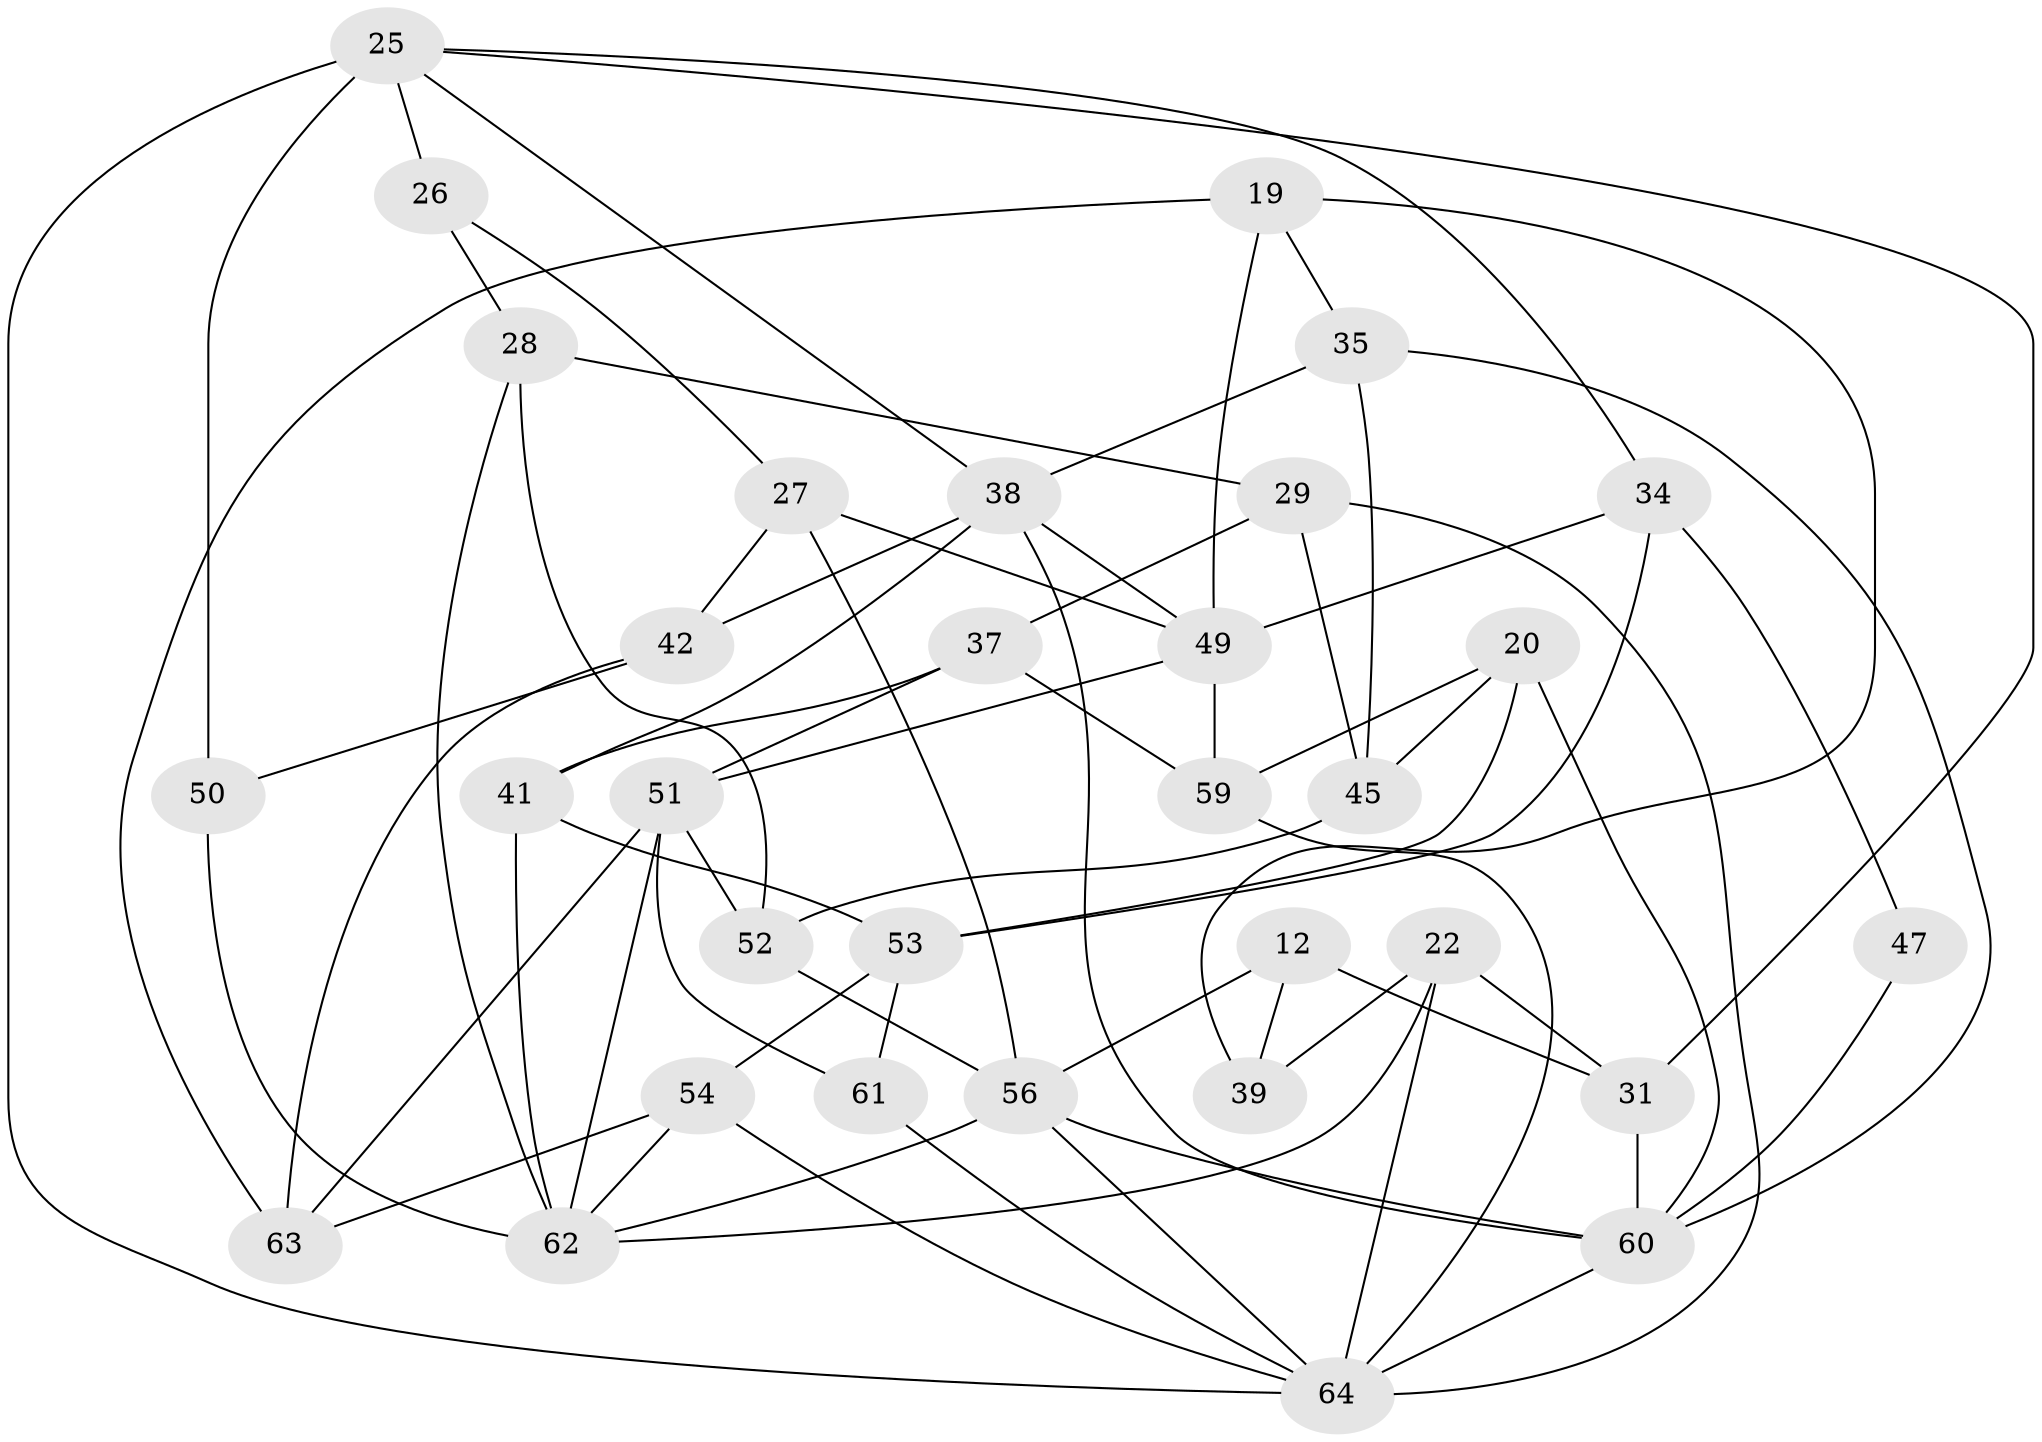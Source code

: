 // original degree distribution, {4: 1.0}
// Generated by graph-tools (version 1.1) at 2025/01/03/04/25 22:01:59]
// undirected, 32 vertices, 71 edges
graph export_dot {
graph [start="1"]
  node [color=gray90,style=filled];
  12;
  19 [super="+14"];
  20;
  22;
  25 [super="+2+7+18"];
  26;
  27 [super="+13"];
  28;
  29;
  31;
  34 [super="+21"];
  35;
  37;
  38 [super="+17"];
  39;
  41 [super="+36"];
  42;
  45;
  47;
  49 [super="+1+30+32"];
  50;
  51 [super="+48+10+40"];
  52;
  53 [super="+46"];
  54;
  56 [super="+9+43"];
  59 [super="+24"];
  60 [super="+44+55+15"];
  61;
  62 [super="+57"];
  63;
  64 [super="+3+33+58+11"];
  12 -- 31;
  12 -- 39;
  12 -- 56 [weight=2];
  19 -- 35;
  19 -- 39 [weight=2];
  19 -- 63;
  19 -- 49 [weight=2];
  20 -- 60;
  20 -- 45;
  20 -- 59;
  20 -- 53;
  22 -- 39;
  22 -- 31;
  22 -- 64;
  22 -- 62;
  25 -- 34;
  25 -- 50 [weight=2];
  25 -- 26 [weight=2];
  25 -- 31;
  25 -- 64 [weight=3];
  25 -- 38;
  26 -- 28;
  26 -- 27;
  27 -- 49;
  27 -- 56 [weight=3];
  27 -- 42;
  28 -- 29;
  28 -- 52;
  28 -- 62;
  29 -- 37;
  29 -- 45;
  29 -- 64;
  31 -- 60;
  34 -- 47 [weight=2];
  34 -- 53;
  34 -- 49 [weight=2];
  35 -- 38;
  35 -- 45;
  35 -- 60;
  37 -- 59;
  37 -- 51;
  37 -- 41;
  38 -- 49 [weight=2];
  38 -- 41 [weight=2];
  38 -- 42;
  38 -- 60;
  41 -- 62 [weight=2];
  41 -- 53;
  42 -- 63;
  42 -- 50;
  45 -- 52;
  47 -- 60 [weight=2];
  49 -- 51 [weight=3];
  49 -- 59 [weight=2];
  50 -- 62;
  51 -- 61;
  51 -- 52;
  51 -- 63;
  51 -- 62 [weight=3];
  52 -- 56;
  53 -- 61 [weight=2];
  53 -- 54;
  54 -- 63;
  54 -- 62;
  54 -- 64;
  56 -- 62;
  56 -- 64 [weight=2];
  56 -- 60;
  59 -- 64 [weight=2];
  60 -- 64 [weight=3];
  61 -- 64;
}
